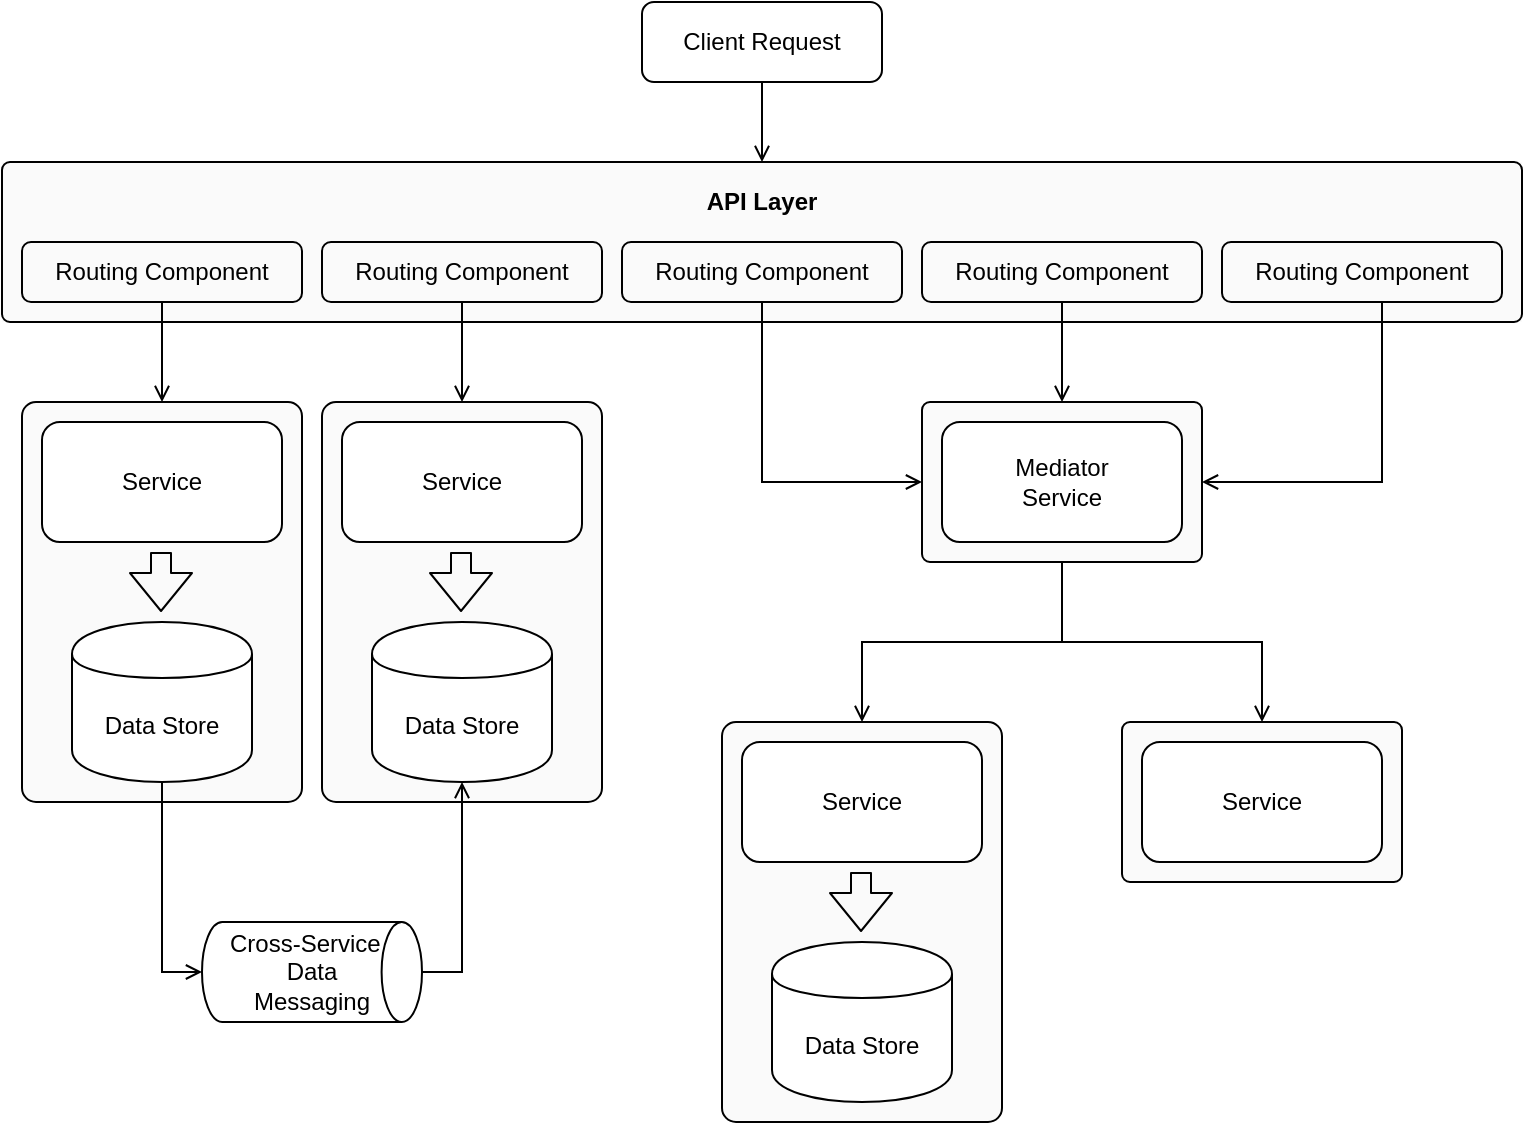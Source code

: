 <mxfile version="13.1.3">
    <diagram id="6hGFLwfOUW9BJ-s0fimq" name="Page-1">
        <mxGraphModel dx="1223" dy="907" grid="1" gridSize="10" guides="1" tooltips="1" connect="1" arrows="1" fold="1" page="1" pageScale="1" pageWidth="827" pageHeight="1169" math="0" shadow="0">
            <root>
                <mxCell id="0"/>
                <mxCell id="1" parent="0"/>
                <mxCell id="11" style="edgeStyle=orthogonalEdgeStyle;rounded=0;orthogonalLoop=1;jettySize=auto;html=1;entryX=0.5;entryY=0;entryDx=0;entryDy=0;endArrow=open;endFill=0;" edge="1" parent="1" source="2" target="3">
                    <mxGeometry relative="1" as="geometry"/>
                </mxCell>
                <mxCell id="2" value="Client Request" style="rounded=1;whiteSpace=wrap;html=1;fillColor=none;" vertex="1" parent="1">
                    <mxGeometry x="360" y="40" width="120" height="40" as="geometry"/>
                </mxCell>
                <mxCell id="10" value="" style="group;fillColor=#fafafa;" vertex="1" connectable="0" parent="1">
                    <mxGeometry x="40" y="120" width="760" height="80" as="geometry"/>
                </mxCell>
                <mxCell id="3" value="" style="rounded=1;whiteSpace=wrap;html=1;fillColor=none;arcSize=5;" vertex="1" parent="10">
                    <mxGeometry width="760" height="80" as="geometry"/>
                </mxCell>
                <mxCell id="4" value="API Layer" style="text;html=1;strokeColor=none;fillColor=none;align=center;verticalAlign=middle;whiteSpace=wrap;rounded=0;fontStyle=1" vertex="1" parent="10">
                    <mxGeometry x="320" y="10" width="120" height="20" as="geometry"/>
                </mxCell>
                <mxCell id="5" value="Routing Component" style="rounded=1;whiteSpace=wrap;html=1;fillColor=none;fontStyle=0" vertex="1" parent="10">
                    <mxGeometry x="10" y="40" width="140" height="30" as="geometry"/>
                </mxCell>
                <mxCell id="6" value="Routing Component" style="rounded=1;whiteSpace=wrap;html=1;fillColor=none;fontStyle=0" vertex="1" parent="10">
                    <mxGeometry x="160" y="40" width="140" height="30" as="geometry"/>
                </mxCell>
                <mxCell id="7" value="Routing Component" style="rounded=1;whiteSpace=wrap;html=1;fillColor=none;fontStyle=0" vertex="1" parent="10">
                    <mxGeometry x="310" y="40" width="140" height="30" as="geometry"/>
                </mxCell>
                <mxCell id="8" value="Routing Component" style="rounded=1;whiteSpace=wrap;html=1;fillColor=none;fontStyle=0" vertex="1" parent="10">
                    <mxGeometry x="460" y="40" width="140" height="30" as="geometry"/>
                </mxCell>
                <mxCell id="9" value="Routing Component" style="rounded=1;whiteSpace=wrap;html=1;fillColor=none;fontStyle=0" vertex="1" parent="10">
                    <mxGeometry x="610" y="40" width="140" height="30" as="geometry"/>
                </mxCell>
                <mxCell id="18" value="" style="group" vertex="1" connectable="0" parent="1">
                    <mxGeometry x="50" y="240" width="140" height="200" as="geometry"/>
                </mxCell>
                <mxCell id="12" value="" style="rounded=1;whiteSpace=wrap;html=1;fillColor=#fafafa;arcSize=5;" vertex="1" parent="18">
                    <mxGeometry width="140" height="200" as="geometry"/>
                </mxCell>
                <mxCell id="15" value="Service" style="rounded=1;whiteSpace=wrap;html=1;fillColor=#FFFFFF;" vertex="1" parent="18">
                    <mxGeometry x="10" y="10" width="120" height="60" as="geometry"/>
                </mxCell>
                <mxCell id="16" value="Data Store" style="shape=cylinder;whiteSpace=wrap;html=1;boundedLbl=1;backgroundOutline=1;fillColor=#FFFFFF;" vertex="1" parent="18">
                    <mxGeometry x="25" y="110" width="90" height="80" as="geometry"/>
                </mxCell>
                <mxCell id="17" value="" style="shape=flexArrow;endArrow=classic;html=1;" edge="1" parent="18">
                    <mxGeometry width="50" height="50" relative="1" as="geometry">
                        <mxPoint x="69.5" y="75" as="sourcePoint"/>
                        <mxPoint x="69.5" y="105" as="targetPoint"/>
                    </mxGeometry>
                </mxCell>
                <mxCell id="19" value="" style="group" vertex="1" connectable="0" parent="1">
                    <mxGeometry x="200" y="240" width="140" height="200" as="geometry"/>
                </mxCell>
                <mxCell id="20" value="" style="rounded=1;whiteSpace=wrap;html=1;fillColor=#fafafa;arcSize=5;" vertex="1" parent="19">
                    <mxGeometry width="140" height="200" as="geometry"/>
                </mxCell>
                <mxCell id="21" value="Service" style="rounded=1;whiteSpace=wrap;html=1;fillColor=#FFFFFF;" vertex="1" parent="19">
                    <mxGeometry x="10" y="10" width="120" height="60" as="geometry"/>
                </mxCell>
                <mxCell id="22" value="Data Store" style="shape=cylinder;whiteSpace=wrap;html=1;boundedLbl=1;backgroundOutline=1;fillColor=#FFFFFF;" vertex="1" parent="19">
                    <mxGeometry x="25" y="110" width="90" height="80" as="geometry"/>
                </mxCell>
                <mxCell id="23" value="" style="shape=flexArrow;endArrow=classic;html=1;" edge="1" parent="19">
                    <mxGeometry width="50" height="50" relative="1" as="geometry">
                        <mxPoint x="69.5" y="75" as="sourcePoint"/>
                        <mxPoint x="69.5" y="105" as="targetPoint"/>
                    </mxGeometry>
                </mxCell>
                <mxCell id="25" style="edgeStyle=orthogonalEdgeStyle;rounded=0;orthogonalLoop=1;jettySize=auto;html=1;entryX=0.5;entryY=0;entryDx=0;entryDy=0;endArrow=open;endFill=0;" edge="1" parent="1" source="5" target="12">
                    <mxGeometry relative="1" as="geometry"/>
                </mxCell>
                <mxCell id="26" style="edgeStyle=orthogonalEdgeStyle;rounded=0;orthogonalLoop=1;jettySize=auto;html=1;entryX=0.5;entryY=0;entryDx=0;entryDy=0;endArrow=open;endFill=0;" edge="1" parent="1" source="6" target="20">
                    <mxGeometry relative="1" as="geometry"/>
                </mxCell>
                <mxCell id="45" value="" style="group" vertex="1" connectable="0" parent="1">
                    <mxGeometry x="400" y="400" width="140" height="200" as="geometry"/>
                </mxCell>
                <mxCell id="33" value="" style="group" vertex="1" connectable="0" parent="45">
                    <mxGeometry width="140" height="200" as="geometry"/>
                </mxCell>
                <mxCell id="34" value="" style="rounded=1;whiteSpace=wrap;html=1;fillColor=#fafafa;arcSize=5;" vertex="1" parent="33">
                    <mxGeometry width="140" height="200" as="geometry"/>
                </mxCell>
                <mxCell id="35" value="Service" style="rounded=1;whiteSpace=wrap;html=1;fillColor=#FFFFFF;" vertex="1" parent="33">
                    <mxGeometry x="10" y="10" width="120" height="60" as="geometry"/>
                </mxCell>
                <mxCell id="36" value="Data Store" style="shape=cylinder;whiteSpace=wrap;html=1;boundedLbl=1;backgroundOutline=1;fillColor=#FFFFFF;" vertex="1" parent="33">
                    <mxGeometry x="25" y="110" width="90" height="80" as="geometry"/>
                </mxCell>
                <mxCell id="37" value="" style="shape=flexArrow;endArrow=classic;html=1;" edge="1" parent="33">
                    <mxGeometry width="50" height="50" relative="1" as="geometry">
                        <mxPoint x="69.5" y="75" as="sourcePoint"/>
                        <mxPoint x="69.5" y="105" as="targetPoint"/>
                    </mxGeometry>
                </mxCell>
                <mxCell id="57" style="edgeStyle=orthogonalEdgeStyle;rounded=0;orthogonalLoop=1;jettySize=auto;html=1;entryX=0.5;entryY=1;entryDx=0;entryDy=0;endArrow=open;endFill=0;exitX=1;exitY=0.5;exitDx=0;exitDy=0;exitPerimeter=0;" edge="1" parent="1" source="55" target="22">
                    <mxGeometry relative="1" as="geometry">
                        <Array as="points">
                            <mxPoint x="270" y="525"/>
                        </Array>
                    </mxGeometry>
                </mxCell>
                <mxCell id="55" value="Cross-Service&amp;nbsp;&amp;nbsp;&lt;br&gt;Data &lt;br&gt;Messaging" style="strokeWidth=1;html=1;shape=mxgraph.flowchart.direct_data;whiteSpace=wrap;fillColor=none;" vertex="1" parent="1">
                    <mxGeometry x="140" y="500" width="110" height="50" as="geometry"/>
                </mxCell>
                <mxCell id="56" style="edgeStyle=orthogonalEdgeStyle;rounded=0;orthogonalLoop=1;jettySize=auto;html=1;exitX=0.5;exitY=1;exitDx=0;exitDy=0;entryX=0;entryY=0.5;entryDx=0;entryDy=0;entryPerimeter=0;endArrow=open;endFill=0;" edge="1" parent="1" source="16" target="55">
                    <mxGeometry relative="1" as="geometry">
                        <Array as="points">
                            <mxPoint x="120" y="490"/>
                            <mxPoint x="120" y="490"/>
                        </Array>
                    </mxGeometry>
                </mxCell>
                <mxCell id="58" value="" style="group" vertex="1" connectable="0" parent="1">
                    <mxGeometry x="600" y="400" width="140" height="80" as="geometry"/>
                </mxCell>
                <mxCell id="28" value="" style="rounded=1;whiteSpace=wrap;html=1;fillColor=#fafafa;arcSize=5;" vertex="1" parent="58">
                    <mxGeometry width="140" height="80" as="geometry"/>
                </mxCell>
                <mxCell id="29" value="Service" style="rounded=1;whiteSpace=wrap;html=1;fillColor=#FFFFFF;" vertex="1" parent="58">
                    <mxGeometry x="10" y="10" width="120" height="60" as="geometry"/>
                </mxCell>
                <mxCell id="59" value="" style="group" vertex="1" connectable="0" parent="1">
                    <mxGeometry x="500" y="240" width="140" height="80" as="geometry"/>
                </mxCell>
                <mxCell id="39" value="" style="rounded=1;whiteSpace=wrap;html=1;fillColor=#fafafa;arcSize=5;" vertex="1" parent="59">
                    <mxGeometry width="140" height="80" as="geometry"/>
                </mxCell>
                <mxCell id="40" value="Mediator&lt;br&gt;Service" style="rounded=1;whiteSpace=wrap;html=1;fillColor=#FFFFFF;" vertex="1" parent="59">
                    <mxGeometry x="10" y="10" width="120" height="60" as="geometry"/>
                </mxCell>
                <mxCell id="60" style="edgeStyle=orthogonalEdgeStyle;rounded=0;orthogonalLoop=1;jettySize=auto;html=1;entryX=0;entryY=0.5;entryDx=0;entryDy=0;endArrow=open;endFill=0;" edge="1" parent="1" source="7" target="39">
                    <mxGeometry relative="1" as="geometry">
                        <Array as="points">
                            <mxPoint x="420" y="280"/>
                        </Array>
                    </mxGeometry>
                </mxCell>
                <mxCell id="61" style="edgeStyle=orthogonalEdgeStyle;rounded=0;orthogonalLoop=1;jettySize=auto;html=1;entryX=0.5;entryY=0;entryDx=0;entryDy=0;endArrow=open;endFill=0;" edge="1" parent="1" source="8" target="39">
                    <mxGeometry relative="1" as="geometry"/>
                </mxCell>
                <mxCell id="62" style="edgeStyle=orthogonalEdgeStyle;rounded=0;orthogonalLoop=1;jettySize=auto;html=1;entryX=1;entryY=0.5;entryDx=0;entryDy=0;endArrow=open;endFill=0;" edge="1" parent="1" source="9" target="39">
                    <mxGeometry relative="1" as="geometry">
                        <Array as="points">
                            <mxPoint x="730" y="280"/>
                        </Array>
                    </mxGeometry>
                </mxCell>
                <mxCell id="64" style="edgeStyle=orthogonalEdgeStyle;rounded=0;orthogonalLoop=1;jettySize=auto;html=1;exitX=0.5;exitY=1;exitDx=0;exitDy=0;entryX=0.5;entryY=0;entryDx=0;entryDy=0;endArrow=open;endFill=0;" edge="1" parent="1" source="39" target="34">
                    <mxGeometry relative="1" as="geometry"/>
                </mxCell>
                <mxCell id="65" style="edgeStyle=orthogonalEdgeStyle;rounded=0;orthogonalLoop=1;jettySize=auto;html=1;exitX=0.5;exitY=1;exitDx=0;exitDy=0;entryX=0.5;entryY=0;entryDx=0;entryDy=0;endArrow=open;endFill=0;" edge="1" parent="1" source="39" target="28">
                    <mxGeometry relative="1" as="geometry"/>
                </mxCell>
            </root>
        </mxGraphModel>
    </diagram>
</mxfile>